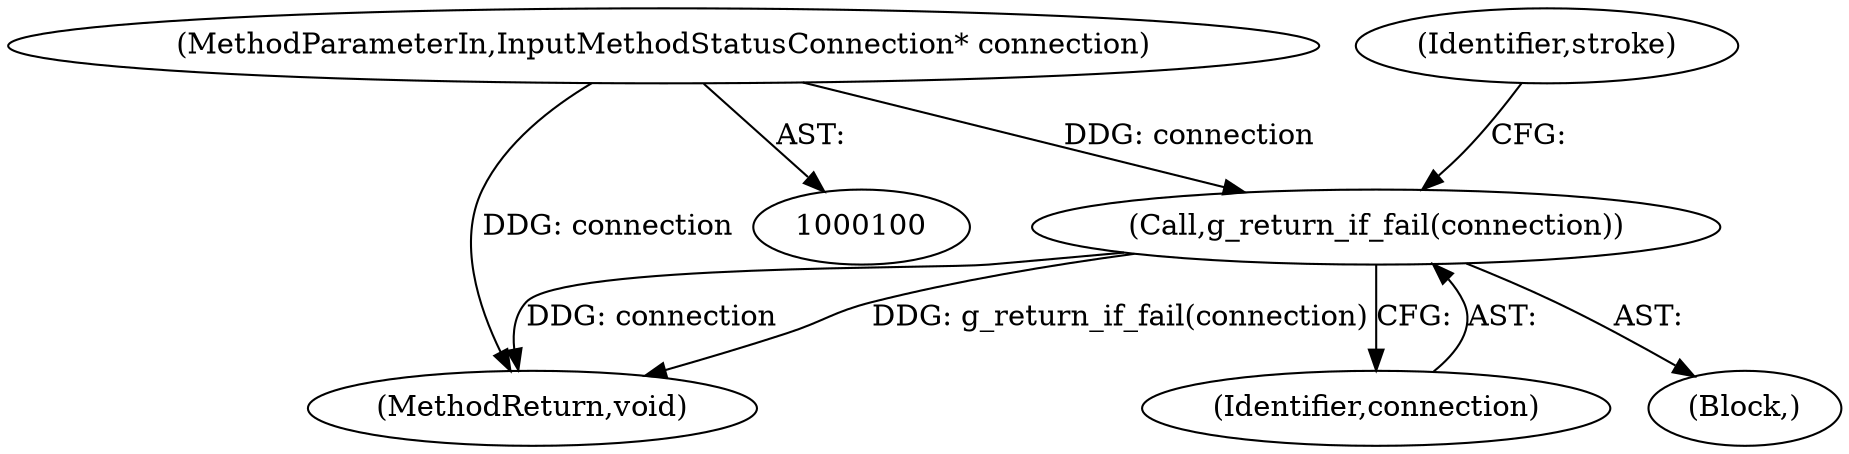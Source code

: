 digraph "1_Chrome_dc7b094a338c6c521f918f478e993f0f74bbea0d_49@pointer" {
"1000104" [label="(Call,g_return_if_fail(connection))"];
"1000101" [label="(MethodParameterIn,InputMethodStatusConnection* connection)"];
"1000108" [label="(MethodReturn,void)"];
"1000104" [label="(Call,g_return_if_fail(connection))"];
"1000105" [label="(Identifier,connection)"];
"1000103" [label="(Block,)"];
"1000101" [label="(MethodParameterIn,InputMethodStatusConnection* connection)"];
"1000107" [label="(Identifier,stroke)"];
"1000104" -> "1000103"  [label="AST: "];
"1000104" -> "1000105"  [label="CFG: "];
"1000105" -> "1000104"  [label="AST: "];
"1000107" -> "1000104"  [label="CFG: "];
"1000104" -> "1000108"  [label="DDG: g_return_if_fail(connection)"];
"1000104" -> "1000108"  [label="DDG: connection"];
"1000101" -> "1000104"  [label="DDG: connection"];
"1000101" -> "1000100"  [label="AST: "];
"1000101" -> "1000108"  [label="DDG: connection"];
}
